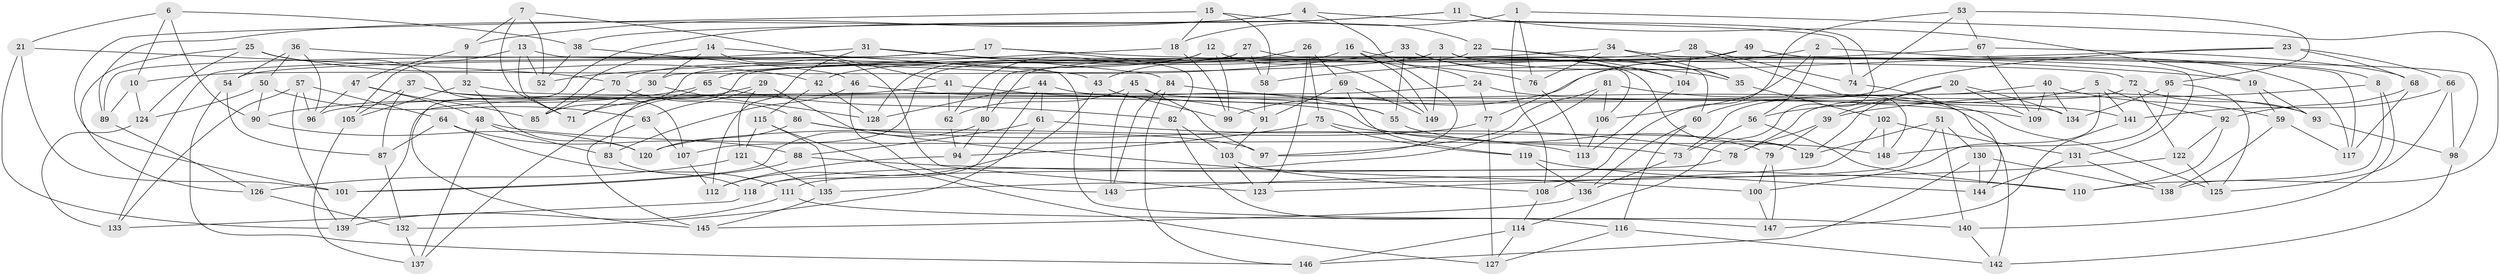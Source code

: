 // coarse degree distribution, {9: 0.17777777777777778, 8: 0.2, 6: 0.17777777777777778, 7: 0.35555555555555557, 5: 0.044444444444444446, 4: 0.022222222222222223, 10: 0.022222222222222223}
// Generated by graph-tools (version 1.1) at 2025/38/03/04/25 23:38:06]
// undirected, 149 vertices, 298 edges
graph export_dot {
  node [color=gray90,style=filled];
  1;
  2;
  3;
  4;
  5;
  6;
  7;
  8;
  9;
  10;
  11;
  12;
  13;
  14;
  15;
  16;
  17;
  18;
  19;
  20;
  21;
  22;
  23;
  24;
  25;
  26;
  27;
  28;
  29;
  30;
  31;
  32;
  33;
  34;
  35;
  36;
  37;
  38;
  39;
  40;
  41;
  42;
  43;
  44;
  45;
  46;
  47;
  48;
  49;
  50;
  51;
  52;
  53;
  54;
  55;
  56;
  57;
  58;
  59;
  60;
  61;
  62;
  63;
  64;
  65;
  66;
  67;
  68;
  69;
  70;
  71;
  72;
  73;
  74;
  75;
  76;
  77;
  78;
  79;
  80;
  81;
  82;
  83;
  84;
  85;
  86;
  87;
  88;
  89;
  90;
  91;
  92;
  93;
  94;
  95;
  96;
  97;
  98;
  99;
  100;
  101;
  102;
  103;
  104;
  105;
  106;
  107;
  108;
  109;
  110;
  111;
  112;
  113;
  114;
  115;
  116;
  117;
  118;
  119;
  120;
  121;
  122;
  123;
  124;
  125;
  126;
  127;
  128;
  129;
  130;
  131;
  132;
  133;
  134;
  135;
  136;
  137;
  138;
  139;
  140;
  141;
  142;
  143;
  144;
  145;
  146;
  147;
  148;
  149;
  1 -- 138;
  1 -- 108;
  1 -- 18;
  1 -- 76;
  2 -- 99;
  2 -- 56;
  2 -- 8;
  2 -- 106;
  3 -- 117;
  3 -- 10;
  3 -- 149;
  3 -- 60;
  4 -- 74;
  4 -- 89;
  4 -- 9;
  4 -- 24;
  5 -- 141;
  5 -- 56;
  5 -- 100;
  5 -- 92;
  6 -- 38;
  6 -- 10;
  6 -- 21;
  6 -- 90;
  7 -- 41;
  7 -- 9;
  7 -- 71;
  7 -- 52;
  8 -- 39;
  8 -- 110;
  8 -- 140;
  9 -- 47;
  9 -- 32;
  10 -- 124;
  10 -- 89;
  11 -- 145;
  11 -- 38;
  11 -- 19;
  11 -- 114;
  12 -- 99;
  12 -- 149;
  12 -- 70;
  12 -- 62;
  13 -- 147;
  13 -- 52;
  13 -- 105;
  13 -- 71;
  14 -- 85;
  14 -- 123;
  14 -- 30;
  14 -- 43;
  15 -- 58;
  15 -- 101;
  15 -- 18;
  15 -- 22;
  16 -- 149;
  16 -- 129;
  16 -- 42;
  16 -- 97;
  17 -- 19;
  17 -- 133;
  17 -- 82;
  17 -- 54;
  18 -- 99;
  18 -- 30;
  19 -- 59;
  19 -- 93;
  20 -- 134;
  20 -- 129;
  20 -- 39;
  20 -- 109;
  21 -- 70;
  21 -- 101;
  21 -- 139;
  22 -- 104;
  22 -- 107;
  22 -- 35;
  23 -- 60;
  23 -- 58;
  23 -- 66;
  23 -- 68;
  24 -- 96;
  24 -- 93;
  24 -- 77;
  25 -- 124;
  25 -- 42;
  25 -- 126;
  25 -- 107;
  26 -- 75;
  26 -- 43;
  26 -- 69;
  26 -- 123;
  27 -- 58;
  27 -- 106;
  27 -- 128;
  27 -- 85;
  28 -- 148;
  28 -- 74;
  28 -- 80;
  28 -- 104;
  29 -- 137;
  29 -- 121;
  29 -- 100;
  29 -- 63;
  30 -- 128;
  30 -- 71;
  31 -- 76;
  31 -- 112;
  31 -- 84;
  31 -- 89;
  32 -- 120;
  32 -- 134;
  32 -- 105;
  33 -- 104;
  33 -- 55;
  33 -- 52;
  33 -- 35;
  34 -- 35;
  34 -- 98;
  34 -- 76;
  34 -- 80;
  35 -- 102;
  36 -- 72;
  36 -- 54;
  36 -- 50;
  36 -- 96;
  37 -- 91;
  37 -- 87;
  37 -- 148;
  37 -- 105;
  38 -- 52;
  38 -- 46;
  39 -- 79;
  39 -- 78;
  40 -- 73;
  40 -- 134;
  40 -- 109;
  40 -- 59;
  41 -- 55;
  41 -- 62;
  41 -- 139;
  42 -- 115;
  42 -- 128;
  43 -- 99;
  43 -- 112;
  44 -- 118;
  44 -- 61;
  44 -- 128;
  44 -- 141;
  45 -- 97;
  45 -- 142;
  45 -- 62;
  45 -- 143;
  46 -- 83;
  46 -- 55;
  46 -- 143;
  47 -- 85;
  47 -- 96;
  47 -- 48;
  48 -- 73;
  48 -- 83;
  48 -- 137;
  49 -- 131;
  49 -- 65;
  49 -- 117;
  49 -- 77;
  50 -- 124;
  50 -- 63;
  50 -- 90;
  51 -- 140;
  51 -- 130;
  51 -- 135;
  51 -- 129;
  53 -- 74;
  53 -- 95;
  53 -- 108;
  53 -- 67;
  54 -- 87;
  54 -- 146;
  55 -- 79;
  56 -- 110;
  56 -- 73;
  57 -- 64;
  57 -- 133;
  57 -- 96;
  57 -- 139;
  58 -- 91;
  59 -- 138;
  59 -- 117;
  60 -- 116;
  60 -- 136;
  61 -- 88;
  61 -- 78;
  61 -- 132;
  62 -- 94;
  63 -- 107;
  63 -- 145;
  64 -- 87;
  64 -- 88;
  64 -- 111;
  65 -- 71;
  65 -- 90;
  65 -- 82;
  66 -- 98;
  66 -- 141;
  66 -- 125;
  67 -- 109;
  67 -- 68;
  67 -- 83;
  68 -- 117;
  68 -- 92;
  69 -- 91;
  69 -- 119;
  69 -- 149;
  70 -- 86;
  70 -- 85;
  72 -- 93;
  72 -- 122;
  72 -- 78;
  73 -- 136;
  74 -- 144;
  75 -- 94;
  75 -- 129;
  75 -- 119;
  76 -- 113;
  77 -- 120;
  77 -- 127;
  78 -- 111;
  79 -- 147;
  79 -- 100;
  80 -- 101;
  80 -- 94;
  81 -- 97;
  81 -- 125;
  81 -- 106;
  81 -- 118;
  82 -- 103;
  82 -- 116;
  83 -- 118;
  84 -- 109;
  84 -- 146;
  84 -- 143;
  86 -- 120;
  86 -- 97;
  86 -- 113;
  87 -- 132;
  88 -- 101;
  88 -- 110;
  89 -- 126;
  90 -- 120;
  91 -- 103;
  92 -- 110;
  92 -- 122;
  93 -- 98;
  94 -- 112;
  95 -- 134;
  95 -- 148;
  95 -- 125;
  98 -- 142;
  100 -- 147;
  102 -- 131;
  102 -- 123;
  102 -- 148;
  103 -- 123;
  103 -- 108;
  104 -- 113;
  105 -- 137;
  106 -- 113;
  107 -- 112;
  108 -- 114;
  111 -- 139;
  111 -- 140;
  114 -- 127;
  114 -- 146;
  115 -- 127;
  115 -- 135;
  115 -- 121;
  116 -- 127;
  116 -- 142;
  118 -- 133;
  119 -- 136;
  119 -- 144;
  121 -- 135;
  121 -- 126;
  122 -- 143;
  122 -- 125;
  124 -- 133;
  126 -- 132;
  130 -- 138;
  130 -- 146;
  130 -- 144;
  131 -- 138;
  131 -- 144;
  132 -- 137;
  135 -- 145;
  136 -- 145;
  140 -- 142;
  141 -- 147;
}
